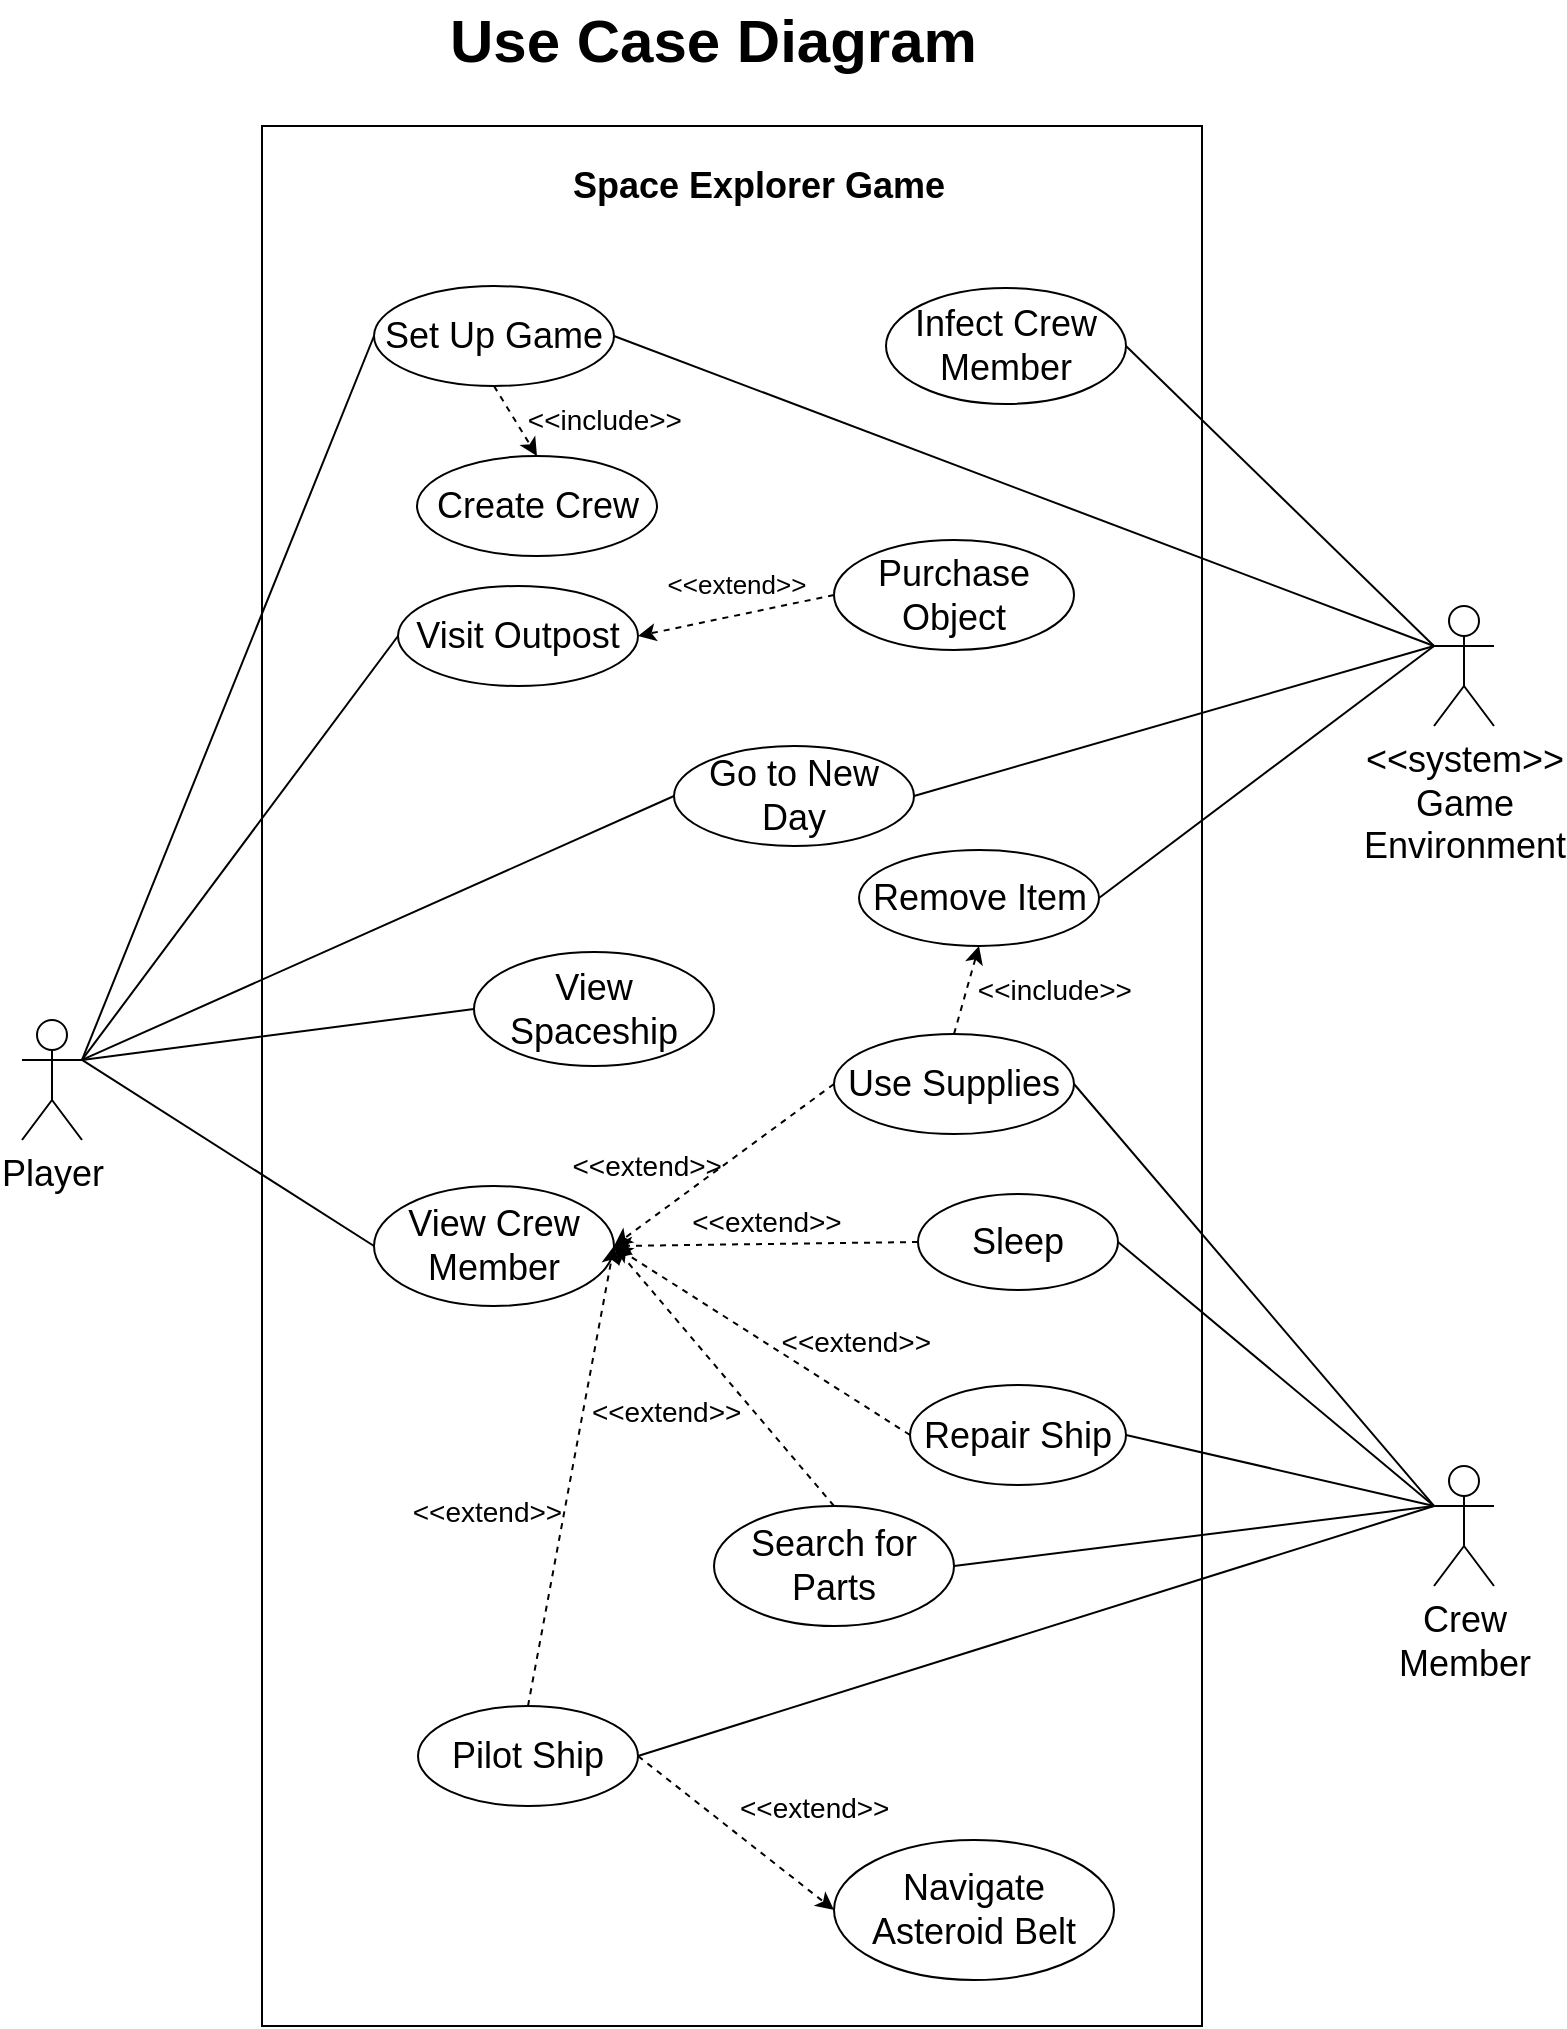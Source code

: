<mxfile version="10.6.7" type="onedrive"><diagram id="cyd4SkbwisGktvBuJRF7" name="Page-1"><mxGraphModel dx="1306" dy="921" grid="1" gridSize="10" guides="1" tooltips="1" connect="1" arrows="1" fold="1" page="1" pageScale="1" pageWidth="827" pageHeight="1169" math="0" shadow="0"><root><mxCell id="0"/><mxCell id="1" parent="0"/><mxCell id="Eyrcz5pNGWdg4CE3MkXU-3" value="&lt;font style=&quot;font-size: 18px&quot;&gt;Player&lt;/font&gt;" style="shape=umlActor;verticalLabelPosition=bottom;labelBackgroundColor=#ffffff;verticalAlign=top;html=1;outlineConnect=0;" parent="1" vertex="1"><mxGeometry x="44" y="537" width="30" height="60" as="geometry"/></mxCell><mxCell id="Eyrcz5pNGWdg4CE3MkXU-7" value="" style="verticalLabelPosition=bottom;verticalAlign=top;html=1;shape=mxgraph.basic.rect;fillColor=#ffffff;fillColor2=none;strokeColor=#000000;strokeWidth=1;size=20;indent=5;" parent="1" vertex="1"><mxGeometry x="164" y="90" width="470" height="950" as="geometry"/></mxCell><mxCell id="Eyrcz5pNGWdg4CE3MkXU-8" value="Space Explorer Game" style="text;html=1;strokeColor=none;fillColor=none;align=center;verticalAlign=middle;whiteSpace=wrap;rounded=0;fontStyle=1;fontSize=18;" parent="1" vertex="1"><mxGeometry x="301.5" y="100" width="221" height="40" as="geometry"/></mxCell><mxCell id="Eyrcz5pNGWdg4CE3MkXU-26" style="edgeStyle=none;rounded=0;orthogonalLoop=1;jettySize=auto;html=1;exitX=0;exitY=0.333;exitDx=0;exitDy=0;exitPerimeter=0;entryX=1;entryY=0.5;entryDx=0;entryDy=0;labelBackgroundColor=none;endArrow=none;endFill=0;fontSize=18;" parent="1" source="Eyrcz5pNGWdg4CE3MkXU-9" target="Eyrcz5pNGWdg4CE3MkXU-24" edge="1"><mxGeometry relative="1" as="geometry"/></mxCell><mxCell id="Eyrcz5pNGWdg4CE3MkXU-30" style="edgeStyle=none;rounded=0;orthogonalLoop=1;jettySize=auto;html=1;exitX=0;exitY=0.333;exitDx=0;exitDy=0;exitPerimeter=0;entryX=1;entryY=0.5;entryDx=0;entryDy=0;labelBackgroundColor=none;endArrow=none;endFill=0;fontSize=18;" parent="1" source="Eyrcz5pNGWdg4CE3MkXU-9" target="Eyrcz5pNGWdg4CE3MkXU-29" edge="1"><mxGeometry relative="1" as="geometry"/></mxCell><mxCell id="Eyrcz5pNGWdg4CE3MkXU-9" value="&amp;lt;&amp;lt;system&amp;gt;&amp;gt;&lt;br&gt;Game&lt;br&gt;Environment&lt;br&gt;" style="shape=umlActor;verticalLabelPosition=bottom;labelBackgroundColor=#ffffff;verticalAlign=top;html=1;outlineConnect=0;fontSize=18;" parent="1" vertex="1"><mxGeometry x="750" y="330" width="30" height="60" as="geometry"/></mxCell><mxCell id="wsVmjA8SfNW6DwNZV0tI-23" style="edgeStyle=none;rounded=0;orthogonalLoop=1;jettySize=auto;html=1;exitX=0;exitY=0.333;exitDx=0;exitDy=0;exitPerimeter=0;entryX=1;entryY=0.5;entryDx=0;entryDy=0;labelBackgroundColor=none;endArrow=none;endFill=0;fontSize=18;" edge="1" parent="1" source="Eyrcz5pNGWdg4CE3MkXU-12" target="wsVmjA8SfNW6DwNZV0tI-14"><mxGeometry relative="1" as="geometry"/></mxCell><mxCell id="wsVmjA8SfNW6DwNZV0tI-24" style="edgeStyle=none;rounded=0;orthogonalLoop=1;jettySize=auto;html=1;exitX=0;exitY=0.333;exitDx=0;exitDy=0;exitPerimeter=0;entryX=1;entryY=0.5;entryDx=0;entryDy=0;labelBackgroundColor=none;endArrow=none;endFill=0;fontSize=18;" edge="1" parent="1" source="Eyrcz5pNGWdg4CE3MkXU-12" target="wsVmjA8SfNW6DwNZV0tI-16"><mxGeometry relative="1" as="geometry"/></mxCell><mxCell id="Eyrcz5pNGWdg4CE3MkXU-12" value="Crew&lt;br&gt;Member" style="shape=umlActor;verticalLabelPosition=bottom;labelBackgroundColor=#ffffff;verticalAlign=top;html=1;outlineConnect=0;fontSize=18;" parent="1" vertex="1"><mxGeometry x="750" y="760" width="30" height="60" as="geometry"/></mxCell><mxCell id="Eyrcz5pNGWdg4CE3MkXU-17" style="orthogonalLoop=1;jettySize=auto;html=1;exitX=1;exitY=0.5;exitDx=0;exitDy=0;entryX=0;entryY=0.333;entryDx=0;entryDy=0;entryPerimeter=0;endArrow=none;endFill=0;fontSize=18;rounded=0;" parent="1" source="Eyrcz5pNGWdg4CE3MkXU-13" target="Eyrcz5pNGWdg4CE3MkXU-9" edge="1"><mxGeometry relative="1" as="geometry"/></mxCell><mxCell id="Eyrcz5pNGWdg4CE3MkXU-19" value="&amp;nbsp;&amp;lt;&amp;lt;include&amp;gt;&amp;gt;" style="edgeStyle=none;rounded=0;orthogonalLoop=1;jettySize=auto;html=1;exitX=0.5;exitY=1;exitDx=0;exitDy=0;entryX=0.5;entryY=0;entryDx=0;entryDy=0;endArrow=classic;endFill=1;fontSize=14;dashed=1;labelPosition=right;verticalLabelPosition=middle;align=left;verticalAlign=middle;labelBackgroundColor=none;" parent="1" source="Eyrcz5pNGWdg4CE3MkXU-13" target="Eyrcz5pNGWdg4CE3MkXU-14" edge="1"><mxGeometry relative="1" as="geometry"/></mxCell><mxCell id="Eyrcz5pNGWdg4CE3MkXU-13" value="Set Up Game" style="ellipse;whiteSpace=wrap;html=1;fontSize=18;" parent="1" vertex="1"><mxGeometry x="220" y="170" width="120" height="50" as="geometry"/></mxCell><mxCell id="Eyrcz5pNGWdg4CE3MkXU-14" value="Create Crew" style="ellipse;whiteSpace=wrap;html=1;fontSize=18;" parent="1" vertex="1"><mxGeometry x="241.5" y="255" width="120" height="50" as="geometry"/></mxCell><mxCell id="Eyrcz5pNGWdg4CE3MkXU-15" style="rounded=0;orthogonalLoop=1;jettySize=auto;html=1;exitX=1;exitY=0.333;exitDx=0;exitDy=0;exitPerimeter=0;entryX=0;entryY=0.5;entryDx=0;entryDy=0;fontSize=18;endArrow=none;endFill=0;" parent="1" source="Eyrcz5pNGWdg4CE3MkXU-3" target="Eyrcz5pNGWdg4CE3MkXU-13" edge="1"><mxGeometry relative="1" as="geometry"/></mxCell><mxCell id="Eyrcz5pNGWdg4CE3MkXU-23" value="&amp;lt;&amp;lt;extend&amp;gt;&amp;gt;&lt;br&gt;&lt;br&gt;&lt;br&gt;" style="edgeStyle=none;rounded=0;orthogonalLoop=1;jettySize=auto;html=1;exitX=0;exitY=0.5;exitDx=0;exitDy=0;entryX=1;entryY=0.5;entryDx=0;entryDy=0;labelBackgroundColor=none;endArrow=classic;endFill=1;fontSize=13;dashed=1;labelPosition=center;verticalLabelPosition=middle;align=center;verticalAlign=middle;" parent="1" source="Eyrcz5pNGWdg4CE3MkXU-20" target="Eyrcz5pNGWdg4CE3MkXU-18" edge="1"><mxGeometry relative="1" as="geometry"/></mxCell><mxCell id="Eyrcz5pNGWdg4CE3MkXU-20" value="Purchase Object" style="ellipse;whiteSpace=wrap;html=1;fontSize=18;" parent="1" vertex="1"><mxGeometry x="450" y="297" width="120" height="55" as="geometry"/></mxCell><mxCell id="Eyrcz5pNGWdg4CE3MkXU-18" value="Visit Outpost" style="ellipse;whiteSpace=wrap;html=1;fontSize=18;" parent="1" vertex="1"><mxGeometry x="232" y="320" width="120" height="50" as="geometry"/></mxCell><mxCell id="Eyrcz5pNGWdg4CE3MkXU-22" style="edgeStyle=none;rounded=0;orthogonalLoop=1;jettySize=auto;html=1;exitX=1;exitY=0.333;exitDx=0;exitDy=0;exitPerimeter=0;entryX=0;entryY=0.5;entryDx=0;entryDy=0;labelBackgroundColor=none;endArrow=none;endFill=0;fontSize=18;" parent="1" source="Eyrcz5pNGWdg4CE3MkXU-3" target="Eyrcz5pNGWdg4CE3MkXU-18" edge="1"><mxGeometry relative="1" as="geometry"/></mxCell><mxCell id="Eyrcz5pNGWdg4CE3MkXU-24" value="Go to New Day" style="ellipse;whiteSpace=wrap;html=1;fontSize=18;" parent="1" vertex="1"><mxGeometry x="370" y="400" width="120" height="50" as="geometry"/></mxCell><mxCell id="Eyrcz5pNGWdg4CE3MkXU-25" style="edgeStyle=none;rounded=0;orthogonalLoop=1;jettySize=auto;html=1;exitX=1;exitY=0.333;exitDx=0;exitDy=0;exitPerimeter=0;entryX=0;entryY=0.5;entryDx=0;entryDy=0;labelBackgroundColor=none;endArrow=none;endFill=0;fontSize=18;" parent="1" source="Eyrcz5pNGWdg4CE3MkXU-3" target="Eyrcz5pNGWdg4CE3MkXU-24" edge="1"><mxGeometry relative="1" as="geometry"/></mxCell><mxCell id="Eyrcz5pNGWdg4CE3MkXU-27" value="View Spaceship" style="ellipse;whiteSpace=wrap;html=1;fontSize=18;" parent="1" vertex="1"><mxGeometry x="270" y="503" width="120" height="57" as="geometry"/></mxCell><mxCell id="Eyrcz5pNGWdg4CE3MkXU-28" style="edgeStyle=none;rounded=0;orthogonalLoop=1;jettySize=auto;html=1;exitX=1;exitY=0.333;exitDx=0;exitDy=0;exitPerimeter=0;entryX=0;entryY=0.5;entryDx=0;entryDy=0;labelBackgroundColor=none;endArrow=none;endFill=0;fontSize=18;" parent="1" source="Eyrcz5pNGWdg4CE3MkXU-3" target="Eyrcz5pNGWdg4CE3MkXU-27" edge="1"><mxGeometry relative="1" as="geometry"/></mxCell><mxCell id="Eyrcz5pNGWdg4CE3MkXU-29" value="Infect Crew Member" style="ellipse;whiteSpace=wrap;html=1;fontSize=18;" parent="1" vertex="1"><mxGeometry x="476" y="171" width="120" height="58" as="geometry"/></mxCell><mxCell id="Eyrcz5pNGWdg4CE3MkXU-31" value="View Crew Member" style="ellipse;whiteSpace=wrap;html=1;fontSize=18;" parent="1" vertex="1"><mxGeometry x="220" y="620" width="120" height="60" as="geometry"/></mxCell><mxCell id="Eyrcz5pNGWdg4CE3MkXU-32" style="edgeStyle=none;rounded=0;orthogonalLoop=1;jettySize=auto;html=1;exitX=1;exitY=0.333;exitDx=0;exitDy=0;exitPerimeter=0;entryX=0;entryY=0.5;entryDx=0;entryDy=0;labelBackgroundColor=none;endArrow=none;endFill=0;fontSize=18;" parent="1" source="Eyrcz5pNGWdg4CE3MkXU-3" target="Eyrcz5pNGWdg4CE3MkXU-31" edge="1"><mxGeometry relative="1" as="geometry"/></mxCell><mxCell id="wsVmjA8SfNW6DwNZV0tI-2" value="&amp;lt;&amp;lt;extend&amp;gt;&amp;gt;" style="rounded=0;orthogonalLoop=1;jettySize=auto;html=1;exitX=0;exitY=0.5;exitDx=0;exitDy=0;entryX=1;entryY=0.5;entryDx=0;entryDy=0;fontSize=14;dashed=1;labelPosition=center;verticalLabelPosition=top;align=center;verticalAlign=bottom;" edge="1" parent="1" source="wsVmjA8SfNW6DwNZV0tI-1" target="Eyrcz5pNGWdg4CE3MkXU-31"><mxGeometry relative="1" as="geometry"/></mxCell><mxCell id="wsVmjA8SfNW6DwNZV0tI-1" value="Sleep" style="ellipse;whiteSpace=wrap;html=1;fontSize=18;" vertex="1" parent="1"><mxGeometry x="492" y="624" width="100" height="48" as="geometry"/></mxCell><mxCell id="wsVmjA8SfNW6DwNZV0tI-3" style="edgeStyle=none;rounded=0;orthogonalLoop=1;jettySize=auto;html=1;exitX=0;exitY=0.333;exitDx=0;exitDy=0;exitPerimeter=0;entryX=1;entryY=0.5;entryDx=0;entryDy=0;fontSize=18;endArrow=none;endFill=0;" edge="1" parent="1" source="Eyrcz5pNGWdg4CE3MkXU-12" target="wsVmjA8SfNW6DwNZV0tI-1"><mxGeometry relative="1" as="geometry"/></mxCell><mxCell id="wsVmjA8SfNW6DwNZV0tI-6" value="&amp;lt;&amp;lt;extend&amp;gt;&amp;gt;&lt;br&gt;" style="edgeStyle=none;rounded=0;orthogonalLoop=1;jettySize=auto;html=1;exitX=0;exitY=0.5;exitDx=0;exitDy=0;entryX=1;entryY=0.5;entryDx=0;entryDy=0;endArrow=classic;endFill=1;fontSize=14;dashed=1;labelPosition=left;verticalLabelPosition=middle;align=right;verticalAlign=middle;labelBackgroundColor=none;" edge="1" parent="1" source="wsVmjA8SfNW6DwNZV0tI-5" target="Eyrcz5pNGWdg4CE3MkXU-31"><mxGeometry relative="1" as="geometry"/></mxCell><mxCell id="wsVmjA8SfNW6DwNZV0tI-8" value="&amp;nbsp;&amp;lt;&amp;lt;include&amp;gt;&amp;gt;" style="edgeStyle=none;rounded=0;orthogonalLoop=1;jettySize=auto;html=1;exitX=0.5;exitY=0;exitDx=0;exitDy=0;entryX=0.5;entryY=1;entryDx=0;entryDy=0;dashed=1;endArrow=classic;endFill=1;fontSize=14;labelPosition=right;verticalLabelPosition=middle;align=left;verticalAlign=middle;labelBackgroundColor=none;" edge="1" parent="1" source="wsVmjA8SfNW6DwNZV0tI-5" target="wsVmjA8SfNW6DwNZV0tI-7"><mxGeometry relative="1" as="geometry"/></mxCell><mxCell id="wsVmjA8SfNW6DwNZV0tI-13" style="edgeStyle=none;rounded=0;orthogonalLoop=1;jettySize=auto;html=1;exitX=1;exitY=0.5;exitDx=0;exitDy=0;entryX=0;entryY=0.333;entryDx=0;entryDy=0;entryPerimeter=0;labelBackgroundColor=none;endArrow=none;endFill=0;fontSize=14;" edge="1" parent="1" source="wsVmjA8SfNW6DwNZV0tI-5" target="Eyrcz5pNGWdg4CE3MkXU-12"><mxGeometry relative="1" as="geometry"/></mxCell><mxCell id="wsVmjA8SfNW6DwNZV0tI-5" value="Use Supplies" style="ellipse;whiteSpace=wrap;html=1;fontSize=18;" vertex="1" parent="1"><mxGeometry x="450" y="544" width="120" height="50" as="geometry"/></mxCell><mxCell id="wsVmjA8SfNW6DwNZV0tI-11" style="edgeStyle=none;rounded=0;orthogonalLoop=1;jettySize=auto;html=1;exitX=1;exitY=0.5;exitDx=0;exitDy=0;entryX=0;entryY=0.333;entryDx=0;entryDy=0;entryPerimeter=0;labelBackgroundColor=none;endArrow=none;endFill=0;fontSize=14;" edge="1" parent="1" source="wsVmjA8SfNW6DwNZV0tI-7" target="Eyrcz5pNGWdg4CE3MkXU-9"><mxGeometry relative="1" as="geometry"/></mxCell><mxCell id="wsVmjA8SfNW6DwNZV0tI-7" value="Remove Item" style="ellipse;whiteSpace=wrap;html=1;fontSize=18;" vertex="1" parent="1"><mxGeometry x="462.5" y="452" width="120" height="48" as="geometry"/></mxCell><mxCell id="wsVmjA8SfNW6DwNZV0tI-15" value="&lt;font style=&quot;font-size: 14px&quot;&gt;&amp;nbsp; &amp;lt;&amp;lt;extend&amp;gt;&amp;gt;&lt;/font&gt;" style="edgeStyle=none;rounded=0;orthogonalLoop=1;jettySize=auto;html=1;exitX=0;exitY=0.5;exitDx=0;exitDy=0;entryX=1;entryY=0.5;entryDx=0;entryDy=0;labelBackgroundColor=none;endArrow=classic;endFill=1;fontSize=18;dashed=1;labelPosition=right;verticalLabelPosition=middle;align=left;verticalAlign=middle;" edge="1" parent="1" source="wsVmjA8SfNW6DwNZV0tI-14" target="Eyrcz5pNGWdg4CE3MkXU-31"><mxGeometry relative="1" as="geometry"/></mxCell><mxCell id="wsVmjA8SfNW6DwNZV0tI-14" value="Repair Ship" style="ellipse;whiteSpace=wrap;html=1;fontSize=18;" vertex="1" parent="1"><mxGeometry x="488" y="719.5" width="108" height="50" as="geometry"/></mxCell><mxCell id="wsVmjA8SfNW6DwNZV0tI-17" value="&lt;font style=&quot;font-size: 14px&quot;&gt;&amp;lt;&amp;lt;extend&amp;gt;&amp;gt;&amp;nbsp; &amp;nbsp; &amp;nbsp; &amp;nbsp; &amp;nbsp; &amp;nbsp; &amp;nbsp; &amp;nbsp;&lt;/font&gt;" style="edgeStyle=none;rounded=0;orthogonalLoop=1;jettySize=auto;html=1;exitX=0.5;exitY=0;exitDx=0;exitDy=0;dashed=1;labelBackgroundColor=none;endArrow=classic;endFill=1;fontSize=18;labelPosition=center;verticalLabelPosition=bottom;align=center;verticalAlign=top;" edge="1" parent="1" source="wsVmjA8SfNW6DwNZV0tI-16"><mxGeometry relative="1" as="geometry"><mxPoint x="340" y="650.0" as="targetPoint"/></mxGeometry></mxCell><mxCell id="wsVmjA8SfNW6DwNZV0tI-16" value="Search for Parts" style="ellipse;whiteSpace=wrap;html=1;fontSize=18;" vertex="1" parent="1"><mxGeometry x="390" y="780" width="120" height="60" as="geometry"/></mxCell><mxCell id="wsVmjA8SfNW6DwNZV0tI-19" value="&lt;font style=&quot;font-size: 14px&quot;&gt;&amp;lt;&amp;lt;extend&amp;gt;&amp;gt;&amp;nbsp;&lt;/font&gt;" style="edgeStyle=none;rounded=0;orthogonalLoop=1;jettySize=auto;html=1;exitX=0.5;exitY=0;exitDx=0;exitDy=0;entryX=1;entryY=0.5;entryDx=0;entryDy=0;dashed=1;labelBackgroundColor=none;endArrow=classic;endFill=1;fontSize=18;labelPosition=left;verticalLabelPosition=bottom;align=right;verticalAlign=top;" edge="1" parent="1" source="wsVmjA8SfNW6DwNZV0tI-18" target="Eyrcz5pNGWdg4CE3MkXU-31"><mxGeometry relative="1" as="geometry"/></mxCell><mxCell id="wsVmjA8SfNW6DwNZV0tI-25" style="edgeStyle=none;rounded=0;orthogonalLoop=1;jettySize=auto;html=1;exitX=1;exitY=0.5;exitDx=0;exitDy=0;entryX=0;entryY=0.333;entryDx=0;entryDy=0;entryPerimeter=0;labelBackgroundColor=none;endArrow=none;endFill=0;fontSize=18;" edge="1" parent="1" source="wsVmjA8SfNW6DwNZV0tI-18" target="Eyrcz5pNGWdg4CE3MkXU-12"><mxGeometry relative="1" as="geometry"/></mxCell><mxCell id="wsVmjA8SfNW6DwNZV0tI-27" value="&lt;font style=&quot;font-size: 14px&quot;&gt;&amp;lt;&amp;lt;extend&amp;gt;&amp;gt;&lt;/font&gt;" style="edgeStyle=none;rounded=0;orthogonalLoop=1;jettySize=auto;html=1;exitX=1;exitY=0.5;exitDx=0;exitDy=0;entryX=0;entryY=0.5;entryDx=0;entryDy=0;labelBackgroundColor=none;endArrow=classic;endFill=1;fontSize=18;dashed=1;labelPosition=right;verticalLabelPosition=top;align=left;verticalAlign=bottom;" edge="1" parent="1" source="wsVmjA8SfNW6DwNZV0tI-18" target="wsVmjA8SfNW6DwNZV0tI-20"><mxGeometry relative="1" as="geometry"/></mxCell><mxCell id="wsVmjA8SfNW6DwNZV0tI-18" value="Pilot Ship" style="ellipse;whiteSpace=wrap;html=1;fontSize=18;" vertex="1" parent="1"><mxGeometry x="242" y="880" width="110" height="50" as="geometry"/></mxCell><mxCell id="wsVmjA8SfNW6DwNZV0tI-20" value="Navigate Asteroid Belt" style="ellipse;whiteSpace=wrap;html=1;fontSize=18;" vertex="1" parent="1"><mxGeometry x="450" y="947" width="140" height="70" as="geometry"/></mxCell><mxCell id="wsVmjA8SfNW6DwNZV0tI-28" value="&lt;b&gt;&lt;font style=&quot;font-size: 30px&quot;&gt;Use Case Diagram&lt;/font&gt;&lt;/b&gt;" style="text;html=1;resizable=0;points=[];autosize=1;align=left;verticalAlign=top;spacingTop=-4;fontSize=18;" vertex="1" parent="1"><mxGeometry x="256" y="27" width="280" height="30" as="geometry"/></mxCell></root></mxGraphModel></diagram></mxfile>